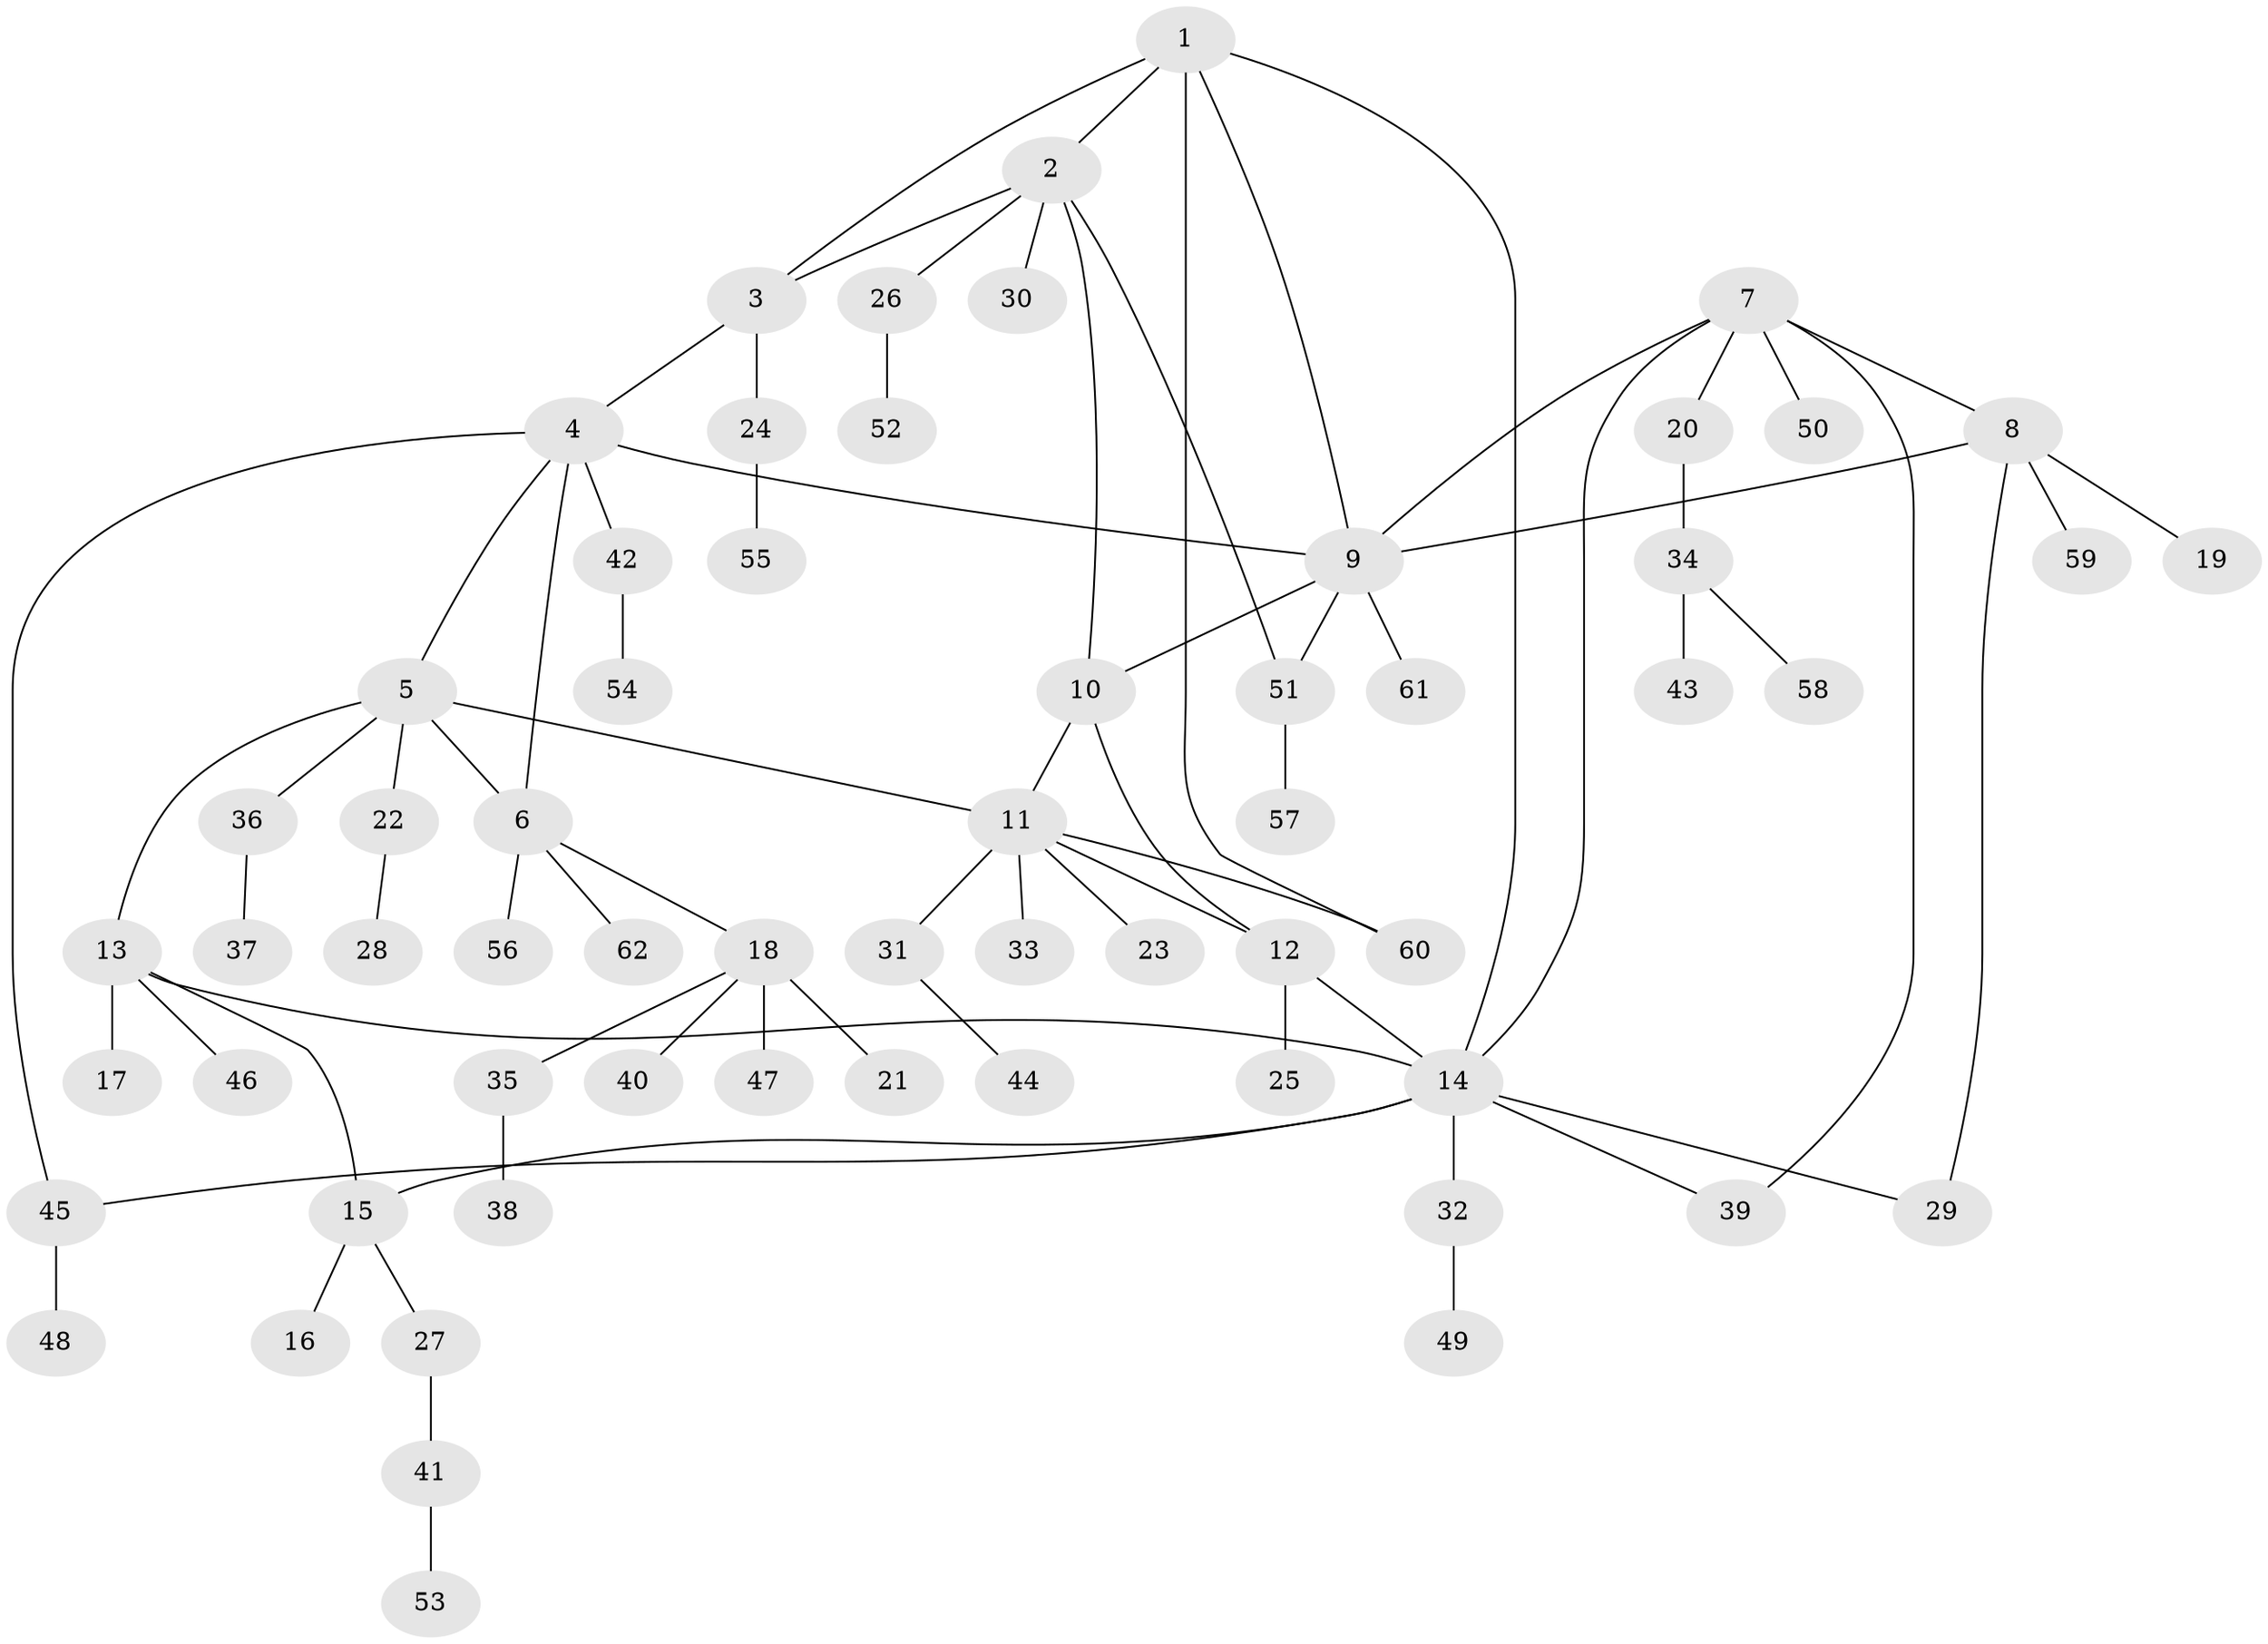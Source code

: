 // Generated by graph-tools (version 1.1) at 2025/26/03/09/25 03:26:40]
// undirected, 62 vertices, 77 edges
graph export_dot {
graph [start="1"]
  node [color=gray90,style=filled];
  1;
  2;
  3;
  4;
  5;
  6;
  7;
  8;
  9;
  10;
  11;
  12;
  13;
  14;
  15;
  16;
  17;
  18;
  19;
  20;
  21;
  22;
  23;
  24;
  25;
  26;
  27;
  28;
  29;
  30;
  31;
  32;
  33;
  34;
  35;
  36;
  37;
  38;
  39;
  40;
  41;
  42;
  43;
  44;
  45;
  46;
  47;
  48;
  49;
  50;
  51;
  52;
  53;
  54;
  55;
  56;
  57;
  58;
  59;
  60;
  61;
  62;
  1 -- 2;
  1 -- 3;
  1 -- 9;
  1 -- 14;
  1 -- 60;
  2 -- 3;
  2 -- 10;
  2 -- 26;
  2 -- 30;
  2 -- 51;
  3 -- 4;
  3 -- 24;
  4 -- 5;
  4 -- 6;
  4 -- 9;
  4 -- 42;
  4 -- 45;
  5 -- 6;
  5 -- 11;
  5 -- 13;
  5 -- 22;
  5 -- 36;
  6 -- 18;
  6 -- 56;
  6 -- 62;
  7 -- 8;
  7 -- 9;
  7 -- 14;
  7 -- 20;
  7 -- 39;
  7 -- 50;
  8 -- 9;
  8 -- 19;
  8 -- 29;
  8 -- 59;
  9 -- 10;
  9 -- 51;
  9 -- 61;
  10 -- 11;
  10 -- 12;
  11 -- 12;
  11 -- 23;
  11 -- 31;
  11 -- 33;
  11 -- 60;
  12 -- 14;
  12 -- 25;
  13 -- 14;
  13 -- 15;
  13 -- 17;
  13 -- 46;
  14 -- 15;
  14 -- 29;
  14 -- 32;
  14 -- 39;
  14 -- 45;
  15 -- 16;
  15 -- 27;
  18 -- 21;
  18 -- 35;
  18 -- 40;
  18 -- 47;
  20 -- 34;
  22 -- 28;
  24 -- 55;
  26 -- 52;
  27 -- 41;
  31 -- 44;
  32 -- 49;
  34 -- 43;
  34 -- 58;
  35 -- 38;
  36 -- 37;
  41 -- 53;
  42 -- 54;
  45 -- 48;
  51 -- 57;
}
